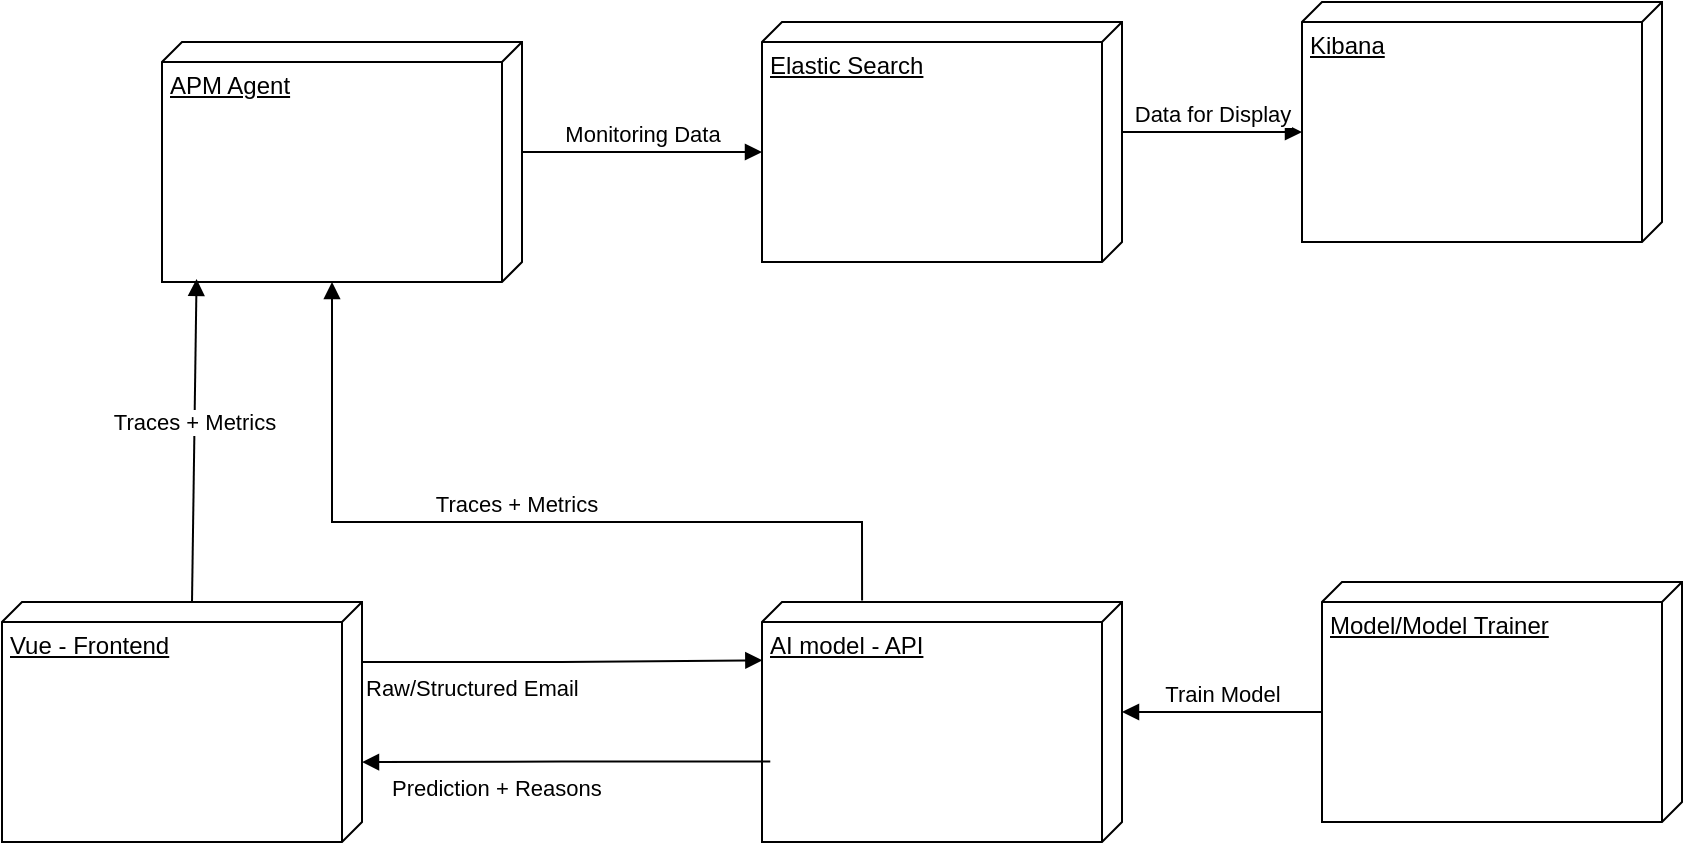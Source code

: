 <mxfile version="27.0.6">
  <diagram name="Page-1" id="OcrZBzBoFkhqhQcsWPbA">
    <mxGraphModel dx="1620" dy="1198" grid="1" gridSize="10" guides="1" tooltips="1" connect="1" arrows="1" fold="1" page="1" pageScale="1" pageWidth="850" pageHeight="1100" math="0" shadow="0">
      <root>
        <mxCell id="0" />
        <mxCell id="1" parent="0" />
        <mxCell id="BSKz8BVAgVVA-enuUMN3-1" value="AI model - API" style="verticalAlign=top;align=left;spacingTop=8;spacingLeft=2;spacingRight=12;shape=cube;size=10;direction=south;fontStyle=4;html=1;whiteSpace=wrap;" vertex="1" parent="1">
          <mxGeometry x="390" y="600" width="180" height="120" as="geometry" />
        </mxCell>
        <mxCell id="BSKz8BVAgVVA-enuUMN3-2" value="Vue - Frontend" style="verticalAlign=top;align=left;spacingTop=8;spacingLeft=2;spacingRight=12;shape=cube;size=10;direction=south;fontStyle=4;html=1;whiteSpace=wrap;" vertex="1" parent="1">
          <mxGeometry x="10" y="600" width="180" height="120" as="geometry" />
        </mxCell>
        <mxCell id="BSKz8BVAgVVA-enuUMN3-3" value="Elastic Search" style="verticalAlign=top;align=left;spacingTop=8;spacingLeft=2;spacingRight=12;shape=cube;size=10;direction=south;fontStyle=4;html=1;whiteSpace=wrap;" vertex="1" parent="1">
          <mxGeometry x="390" y="310" width="180" height="120" as="geometry" />
        </mxCell>
        <mxCell id="BSKz8BVAgVVA-enuUMN3-4" value="Kibana" style="verticalAlign=top;align=left;spacingTop=8;spacingLeft=2;spacingRight=12;shape=cube;size=10;direction=south;fontStyle=4;html=1;whiteSpace=wrap;" vertex="1" parent="1">
          <mxGeometry x="660" y="300" width="180" height="120" as="geometry" />
        </mxCell>
        <mxCell id="BSKz8BVAgVVA-enuUMN3-5" value="APM Agent" style="verticalAlign=top;align=left;spacingTop=8;spacingLeft=2;spacingRight=12;shape=cube;size=10;direction=south;fontStyle=4;html=1;whiteSpace=wrap;" vertex="1" parent="1">
          <mxGeometry x="90" y="320" width="180" height="120" as="geometry" />
        </mxCell>
        <mxCell id="BSKz8BVAgVVA-enuUMN3-6" value="Model/Model Trainer" style="verticalAlign=top;align=left;spacingTop=8;spacingLeft=2;spacingRight=12;shape=cube;size=10;direction=south;fontStyle=4;html=1;whiteSpace=wrap;" vertex="1" parent="1">
          <mxGeometry x="670" y="590" width="180" height="120" as="geometry" />
        </mxCell>
        <mxCell id="BSKz8BVAgVVA-enuUMN3-8" value="Raw/Structured Email" style="endArrow=block;endFill=1;html=1;edgeStyle=orthogonalEdgeStyle;align=left;verticalAlign=top;rounded=0;exitX=0.25;exitY=0;exitDx=0;exitDy=0;exitPerimeter=0;entryX=0.243;entryY=0.999;entryDx=0;entryDy=0;entryPerimeter=0;" edge="1" parent="1" source="BSKz8BVAgVVA-enuUMN3-2" target="BSKz8BVAgVVA-enuUMN3-1">
          <mxGeometry x="-1" relative="1" as="geometry">
            <mxPoint x="200" y="630" as="sourcePoint" />
            <mxPoint x="360" y="630" as="targetPoint" />
          </mxGeometry>
        </mxCell>
        <mxCell id="BSKz8BVAgVVA-enuUMN3-10" value="Prediction + Reasons" style="endArrow=block;endFill=1;html=1;edgeStyle=orthogonalEdgeStyle;align=left;verticalAlign=top;rounded=0;entryX=0.667;entryY=0;entryDx=0;entryDy=0;entryPerimeter=0;exitX=0.665;exitY=0.977;exitDx=0;exitDy=0;exitPerimeter=0;" edge="1" parent="1" source="BSKz8BVAgVVA-enuUMN3-1" target="BSKz8BVAgVVA-enuUMN3-2">
          <mxGeometry x="0.875" relative="1" as="geometry">
            <mxPoint x="360" y="680" as="sourcePoint" />
            <mxPoint x="200" y="680" as="targetPoint" />
            <mxPoint as="offset" />
          </mxGeometry>
        </mxCell>
        <mxCell id="BSKz8BVAgVVA-enuUMN3-12" value="Train Model" style="html=1;verticalAlign=bottom;endArrow=block;curved=0;rounded=0;exitX=0;exitY=0;exitDx=65;exitDy=180;exitPerimeter=0;entryX=0;entryY=0;entryDx=55;entryDy=0;entryPerimeter=0;" edge="1" parent="1" source="BSKz8BVAgVVA-enuUMN3-6" target="BSKz8BVAgVVA-enuUMN3-1">
          <mxGeometry width="80" relative="1" as="geometry">
            <mxPoint x="470" y="810" as="sourcePoint" />
            <mxPoint x="550" y="810" as="targetPoint" />
          </mxGeometry>
        </mxCell>
        <mxCell id="BSKz8BVAgVVA-enuUMN3-14" value="Traces + Metrics" style="html=1;verticalAlign=bottom;endArrow=block;curved=0;rounded=0;exitX=0;exitY=0;exitDx=0;exitDy=85;exitPerimeter=0;entryX=0.987;entryY=0.904;entryDx=0;entryDy=0;entryPerimeter=0;" edge="1" parent="1" source="BSKz8BVAgVVA-enuUMN3-2" target="BSKz8BVAgVVA-enuUMN3-5">
          <mxGeometry width="80" relative="1" as="geometry">
            <mxPoint x="130" y="560" as="sourcePoint" />
            <mxPoint x="210" y="560" as="targetPoint" />
          </mxGeometry>
        </mxCell>
        <mxCell id="BSKz8BVAgVVA-enuUMN3-15" value="Traces + Metrics" style="html=1;verticalAlign=bottom;endArrow=block;curved=0;rounded=0;exitX=-0.006;exitY=0.722;exitDx=0;exitDy=0;exitPerimeter=0;entryX=0;entryY=0;entryDx=120;entryDy=95;entryPerimeter=0;" edge="1" parent="1" source="BSKz8BVAgVVA-enuUMN3-1" target="BSKz8BVAgVVA-enuUMN3-5">
          <mxGeometry width="80" relative="1" as="geometry">
            <mxPoint x="430" y="560" as="sourcePoint" />
            <mxPoint x="490" y="530" as="targetPoint" />
            <Array as="points">
              <mxPoint x="440" y="560" />
              <mxPoint x="175" y="560" />
            </Array>
          </mxGeometry>
        </mxCell>
        <mxCell id="BSKz8BVAgVVA-enuUMN3-16" value="Monitoring Data" style="html=1;verticalAlign=bottom;endArrow=block;curved=0;rounded=0;exitX=0;exitY=0;exitDx=55;exitDy=0;exitPerimeter=0;entryX=0;entryY=0;entryDx=65;entryDy=180;entryPerimeter=0;" edge="1" parent="1" source="BSKz8BVAgVVA-enuUMN3-5" target="BSKz8BVAgVVA-enuUMN3-3">
          <mxGeometry width="80" relative="1" as="geometry">
            <mxPoint x="280" y="379.38" as="sourcePoint" />
            <mxPoint x="360" y="379.38" as="targetPoint" />
          </mxGeometry>
        </mxCell>
        <mxCell id="BSKz8BVAgVVA-enuUMN3-17" value="Data for Display" style="html=1;verticalAlign=bottom;endArrow=block;curved=0;rounded=0;exitX=0;exitY=0;exitDx=55;exitDy=0;exitPerimeter=0;entryX=0;entryY=0;entryDx=65;entryDy=180;entryPerimeter=0;" edge="1" parent="1" source="BSKz8BVAgVVA-enuUMN3-3" target="BSKz8BVAgVVA-enuUMN3-4">
          <mxGeometry width="80" relative="1" as="geometry">
            <mxPoint x="500" y="280" as="sourcePoint" />
            <mxPoint x="620" y="280" as="targetPoint" />
          </mxGeometry>
        </mxCell>
      </root>
    </mxGraphModel>
  </diagram>
</mxfile>
